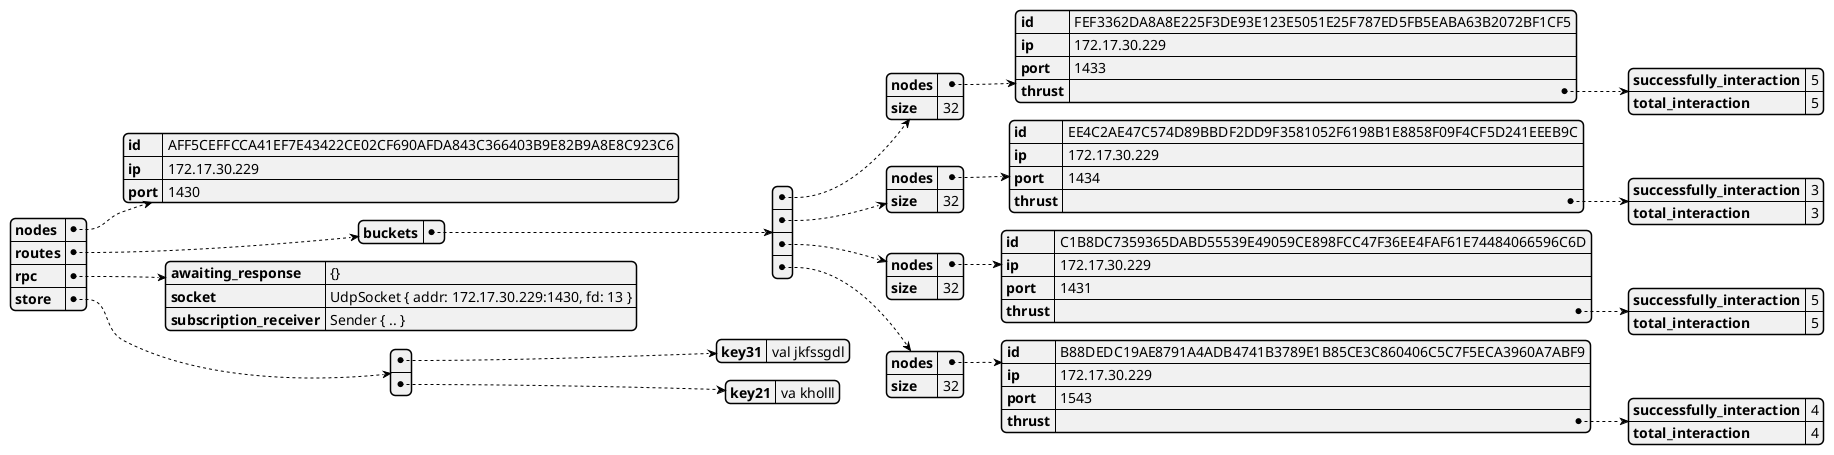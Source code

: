 @startjson
{"nodes":{"id":"AFF5CEFFCCA41EF7E43422CE02CF690AFDA843C366403B9E82B9A8E8C923C6","ip":"172.17.30.229","port":1430},"routes":{"buckets":[{"nodes":{"id":"FEF3362DA8A8E225F3DE93E123E5051E25F787ED5FB5EABA63B2072BF1CF5","ip":"172.17.30.229","port":1433,"thrust":{"successfully_interaction":5,"total_interaction":5}},"size":32},{"nodes":{"id":"EE4C2AE47C574D89BBDF2DD9F3581052F6198B1E8858F09F4CF5D241EEEB9C","ip":"172.17.30.229","port":1434,"thrust":{"successfully_interaction":3,"total_interaction":3}},"size":32},{"nodes":{"id":"C1B8DC7359365DABD55539E49059CE898FCC47F36EE4FAF61E74484066596C6D","ip":"172.17.30.229","port":1431,"thrust":{"successfully_interaction":5,"total_interaction":5}},"size":32},{"nodes":{"id":"B88DEDC19AE8791A4ADB4741B3789E1B85CE3C860406C5C7F5ECA3960A7ABF9","ip":"172.17.30.229","port":1543,"thrust":{"successfully_interaction":4,"total_interaction":4}},"size":32}]},"rpc":{"awaiting_response":"{}","socket":"UdpSocket { addr: 172.17.30.229:1430, fd: 13 }","subscription_receiver":"Sender { .. }"},"store":[{"key31":"val jkfssgdl"},{"key21":"va kholll"}]}
@endjson